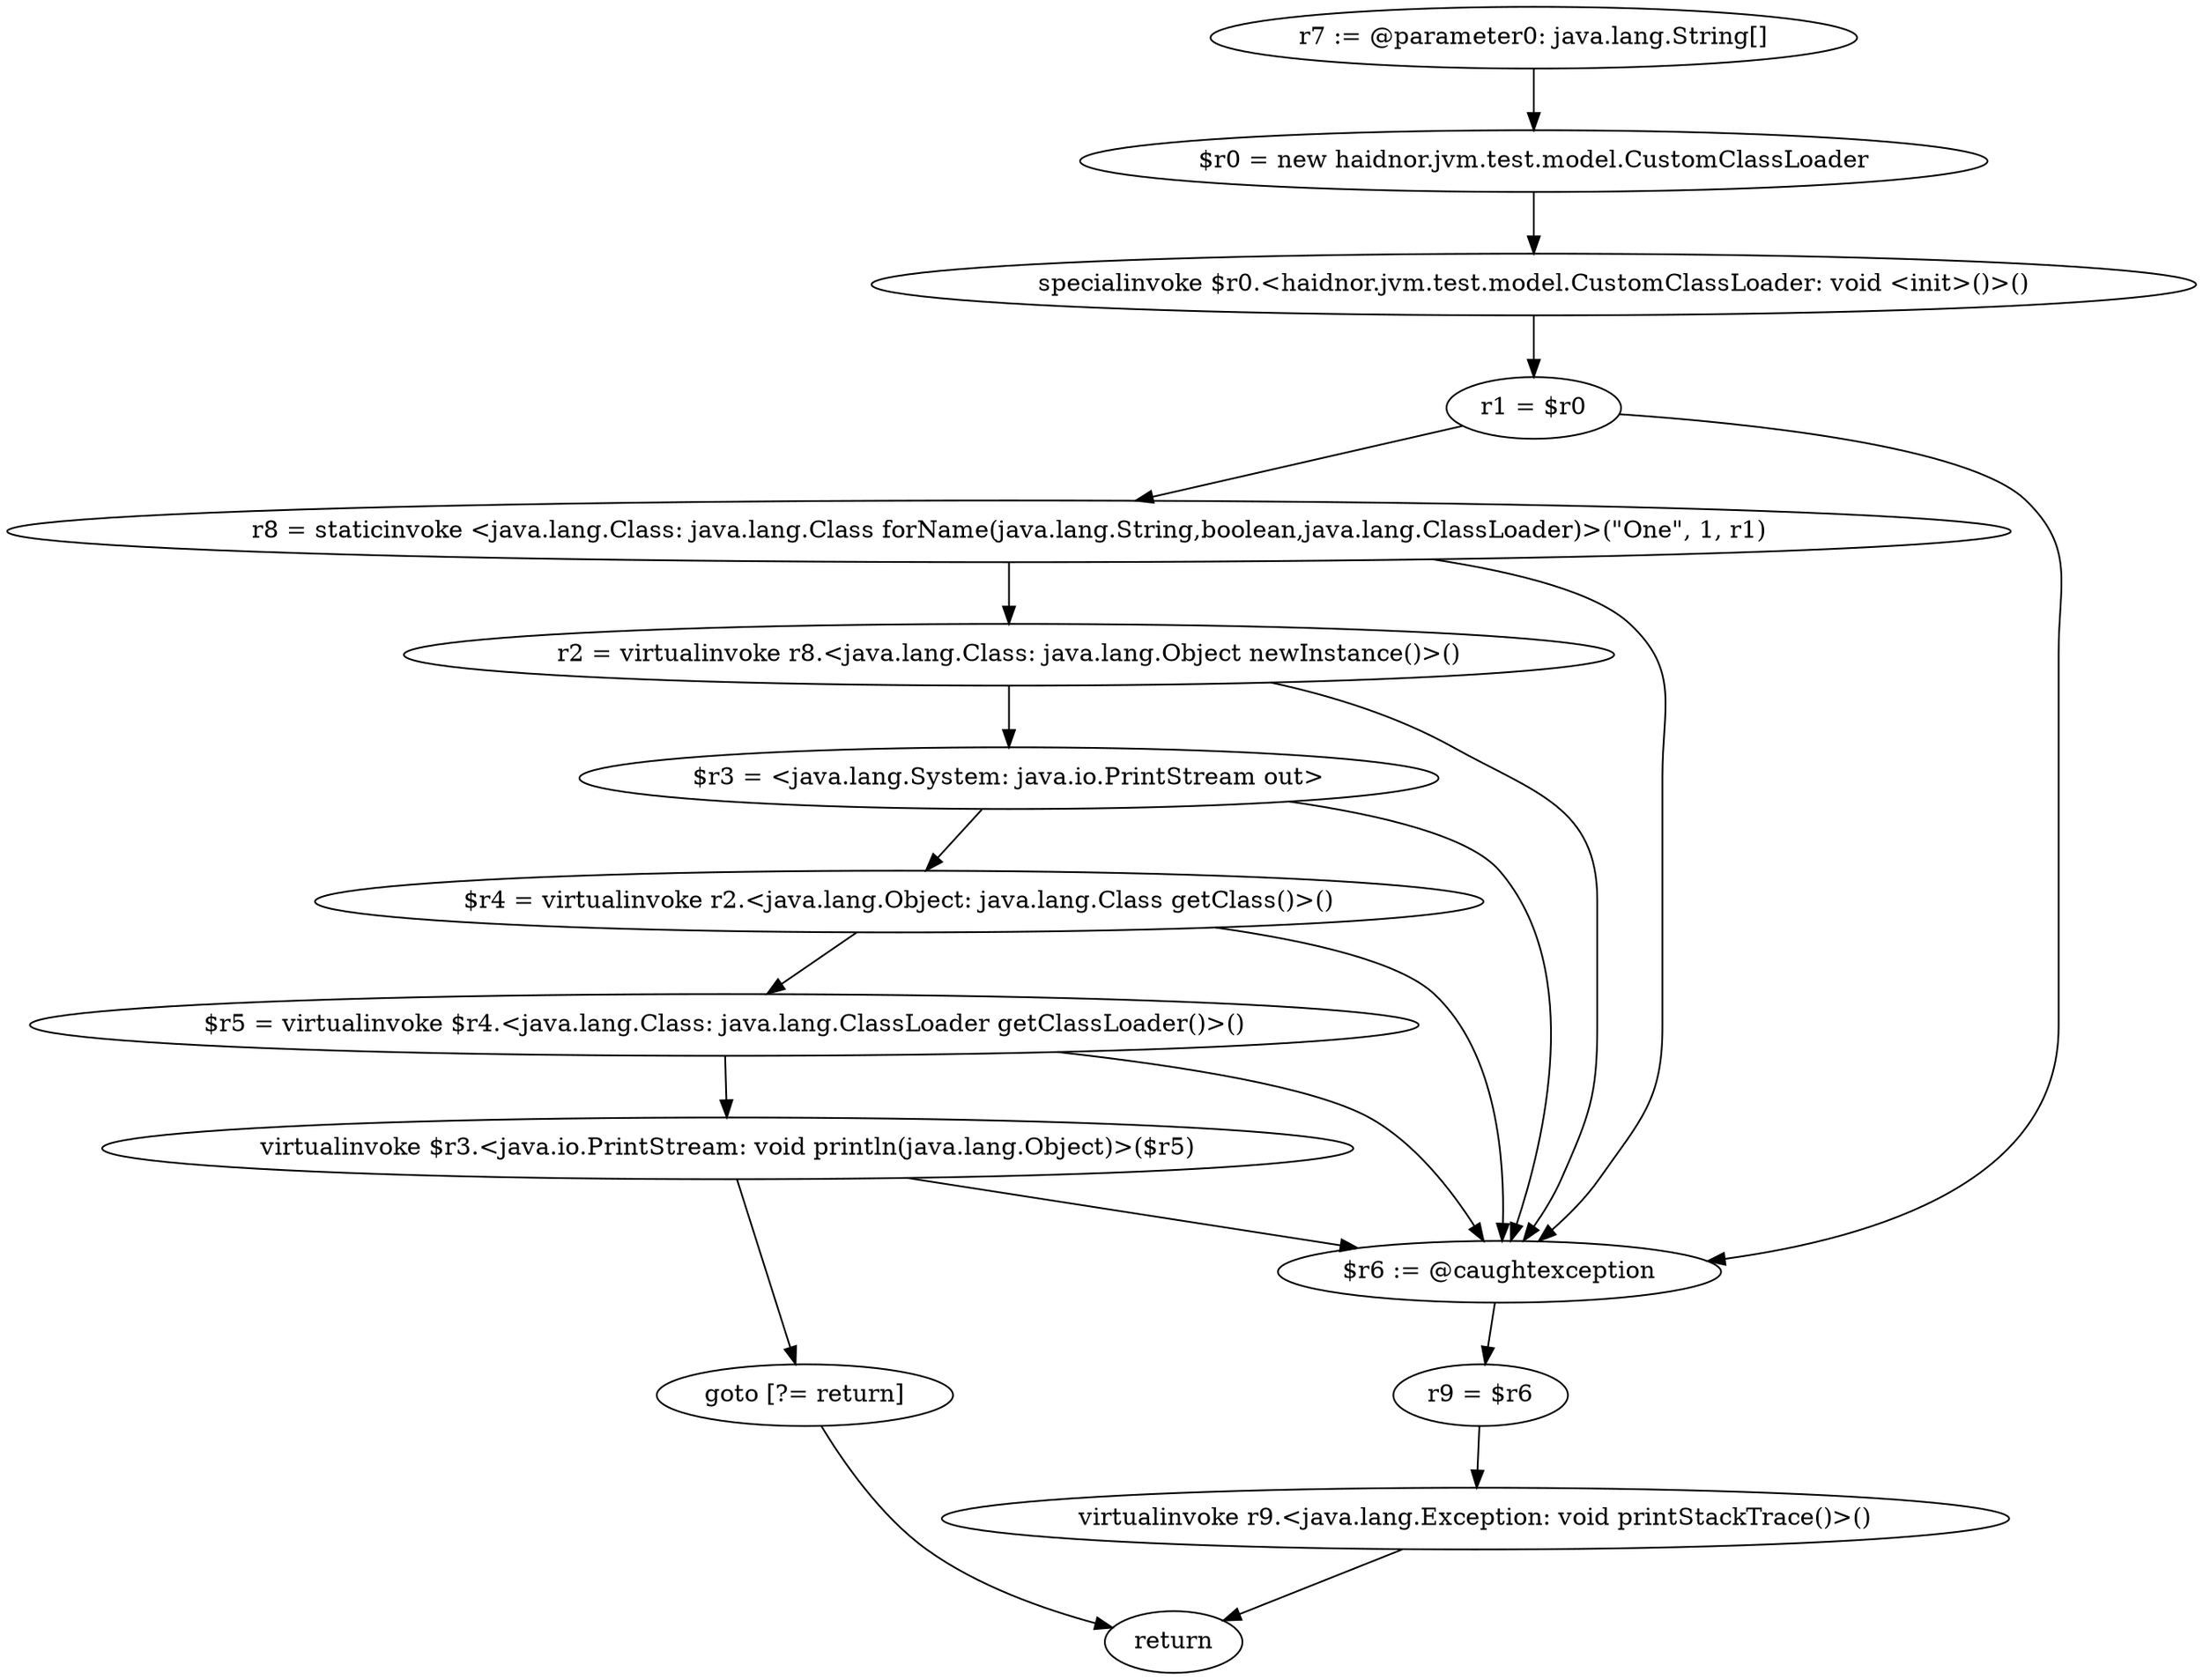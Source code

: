 digraph "unitGraph" {
    "r7 := @parameter0: java.lang.String[]"
    "$r0 = new haidnor.jvm.test.model.CustomClassLoader"
    "specialinvoke $r0.<haidnor.jvm.test.model.CustomClassLoader: void <init>()>()"
    "r1 = $r0"
    "r8 = staticinvoke <java.lang.Class: java.lang.Class forName(java.lang.String,boolean,java.lang.ClassLoader)>(\"One\", 1, r1)"
    "r2 = virtualinvoke r8.<java.lang.Class: java.lang.Object newInstance()>()"
    "$r3 = <java.lang.System: java.io.PrintStream out>"
    "$r4 = virtualinvoke r2.<java.lang.Object: java.lang.Class getClass()>()"
    "$r5 = virtualinvoke $r4.<java.lang.Class: java.lang.ClassLoader getClassLoader()>()"
    "virtualinvoke $r3.<java.io.PrintStream: void println(java.lang.Object)>($r5)"
    "goto [?= return]"
    "$r6 := @caughtexception"
    "r9 = $r6"
    "virtualinvoke r9.<java.lang.Exception: void printStackTrace()>()"
    "return"
    "r7 := @parameter0: java.lang.String[]"->"$r0 = new haidnor.jvm.test.model.CustomClassLoader";
    "$r0 = new haidnor.jvm.test.model.CustomClassLoader"->"specialinvoke $r0.<haidnor.jvm.test.model.CustomClassLoader: void <init>()>()";
    "specialinvoke $r0.<haidnor.jvm.test.model.CustomClassLoader: void <init>()>()"->"r1 = $r0";
    "r1 = $r0"->"r8 = staticinvoke <java.lang.Class: java.lang.Class forName(java.lang.String,boolean,java.lang.ClassLoader)>(\"One\", 1, r1)";
    "r1 = $r0"->"$r6 := @caughtexception";
    "r8 = staticinvoke <java.lang.Class: java.lang.Class forName(java.lang.String,boolean,java.lang.ClassLoader)>(\"One\", 1, r1)"->"r2 = virtualinvoke r8.<java.lang.Class: java.lang.Object newInstance()>()";
    "r8 = staticinvoke <java.lang.Class: java.lang.Class forName(java.lang.String,boolean,java.lang.ClassLoader)>(\"One\", 1, r1)"->"$r6 := @caughtexception";
    "r2 = virtualinvoke r8.<java.lang.Class: java.lang.Object newInstance()>()"->"$r3 = <java.lang.System: java.io.PrintStream out>";
    "r2 = virtualinvoke r8.<java.lang.Class: java.lang.Object newInstance()>()"->"$r6 := @caughtexception";
    "$r3 = <java.lang.System: java.io.PrintStream out>"->"$r4 = virtualinvoke r2.<java.lang.Object: java.lang.Class getClass()>()";
    "$r3 = <java.lang.System: java.io.PrintStream out>"->"$r6 := @caughtexception";
    "$r4 = virtualinvoke r2.<java.lang.Object: java.lang.Class getClass()>()"->"$r5 = virtualinvoke $r4.<java.lang.Class: java.lang.ClassLoader getClassLoader()>()";
    "$r4 = virtualinvoke r2.<java.lang.Object: java.lang.Class getClass()>()"->"$r6 := @caughtexception";
    "$r5 = virtualinvoke $r4.<java.lang.Class: java.lang.ClassLoader getClassLoader()>()"->"virtualinvoke $r3.<java.io.PrintStream: void println(java.lang.Object)>($r5)";
    "$r5 = virtualinvoke $r4.<java.lang.Class: java.lang.ClassLoader getClassLoader()>()"->"$r6 := @caughtexception";
    "virtualinvoke $r3.<java.io.PrintStream: void println(java.lang.Object)>($r5)"->"goto [?= return]";
    "virtualinvoke $r3.<java.io.PrintStream: void println(java.lang.Object)>($r5)"->"$r6 := @caughtexception";
    "goto [?= return]"->"return";
    "$r6 := @caughtexception"->"r9 = $r6";
    "r9 = $r6"->"virtualinvoke r9.<java.lang.Exception: void printStackTrace()>()";
    "virtualinvoke r9.<java.lang.Exception: void printStackTrace()>()"->"return";
}

